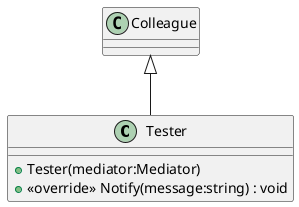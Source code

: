 @startuml
class Tester {
    + Tester(mediator:Mediator)
    + <<override>> Notify(message:string) : void
}
Colleague <|-- Tester
@enduml

